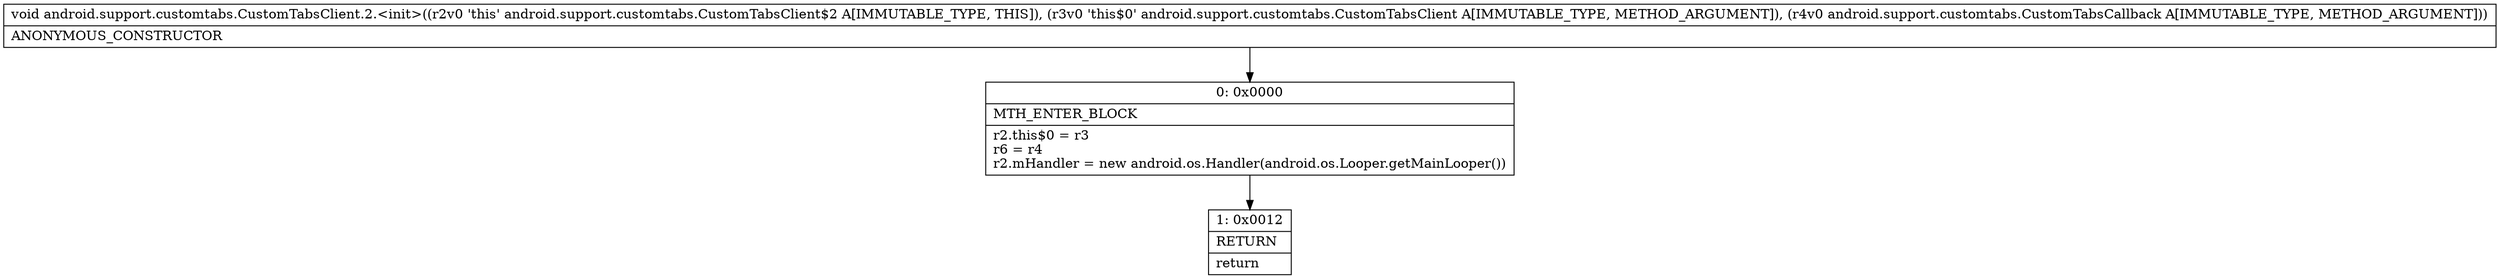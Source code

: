 digraph "CFG forandroid.support.customtabs.CustomTabsClient.2.\<init\>(Landroid\/support\/customtabs\/CustomTabsClient;Landroid\/support\/customtabs\/CustomTabsCallback;)V" {
Node_0 [shape=record,label="{0\:\ 0x0000|MTH_ENTER_BLOCK\l|r2.this$0 = r3\lr6 = r4\lr2.mHandler = new android.os.Handler(android.os.Looper.getMainLooper())\l}"];
Node_1 [shape=record,label="{1\:\ 0x0012|RETURN\l|return\l}"];
MethodNode[shape=record,label="{void android.support.customtabs.CustomTabsClient.2.\<init\>((r2v0 'this' android.support.customtabs.CustomTabsClient$2 A[IMMUTABLE_TYPE, THIS]), (r3v0 'this$0' android.support.customtabs.CustomTabsClient A[IMMUTABLE_TYPE, METHOD_ARGUMENT]), (r4v0 android.support.customtabs.CustomTabsCallback A[IMMUTABLE_TYPE, METHOD_ARGUMENT]))  | ANONYMOUS_CONSTRUCTOR\l}"];
MethodNode -> Node_0;
Node_0 -> Node_1;
}

